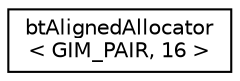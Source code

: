 digraph "Graphical Class Hierarchy"
{
  edge [fontname="Helvetica",fontsize="10",labelfontname="Helvetica",labelfontsize="10"];
  node [fontname="Helvetica",fontsize="10",shape=record];
  rankdir="LR";
  Node1 [label="btAlignedAllocator\l\< GIM_PAIR, 16 \>",height=0.2,width=0.4,color="black", fillcolor="white", style="filled",URL="$classbt_aligned_allocator.html"];
}
